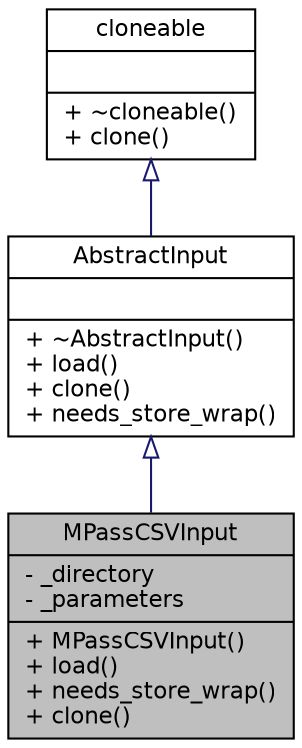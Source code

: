 digraph "MPassCSVInput"
{
  edge [fontname="Helvetica",fontsize="11",labelfontname="Helvetica",labelfontsize="11"];
  node [fontname="Helvetica",fontsize="11",shape=record];
  Node1 [label="{MPassCSVInput\n|- _directory\l- _parameters\l|+ MPassCSVInput()\l+ load()\l+ needs_store_wrap()\l+ clone()\l}",height=0.2,width=0.4,color="black", fillcolor="grey75", style="filled" fontcolor="black"];
  Node2 -> Node1 [dir="back",color="midnightblue",fontsize="11",style="solid",arrowtail="onormal",fontname="Helvetica"];
  Node2 [label="{AbstractInput\n||+ ~AbstractInput()\l+ load()\l+ clone()\l+ needs_store_wrap()\l}",height=0.2,width=0.4,color="black", fillcolor="white", style="filled",URL="$class_abstract_input.html",tooltip="Interface for implementing a data source for loading data into a table."];
  Node3 -> Node2 [dir="back",color="midnightblue",fontsize="11",style="solid",arrowtail="onormal",fontname="Helvetica"];
  Node3 [label="{cloneable\n||+ ~cloneable()\l+ clone()\l}",height=0.2,width=0.4,color="black", fillcolor="white", style="filled",URL="$classcloneable.html"];
}
